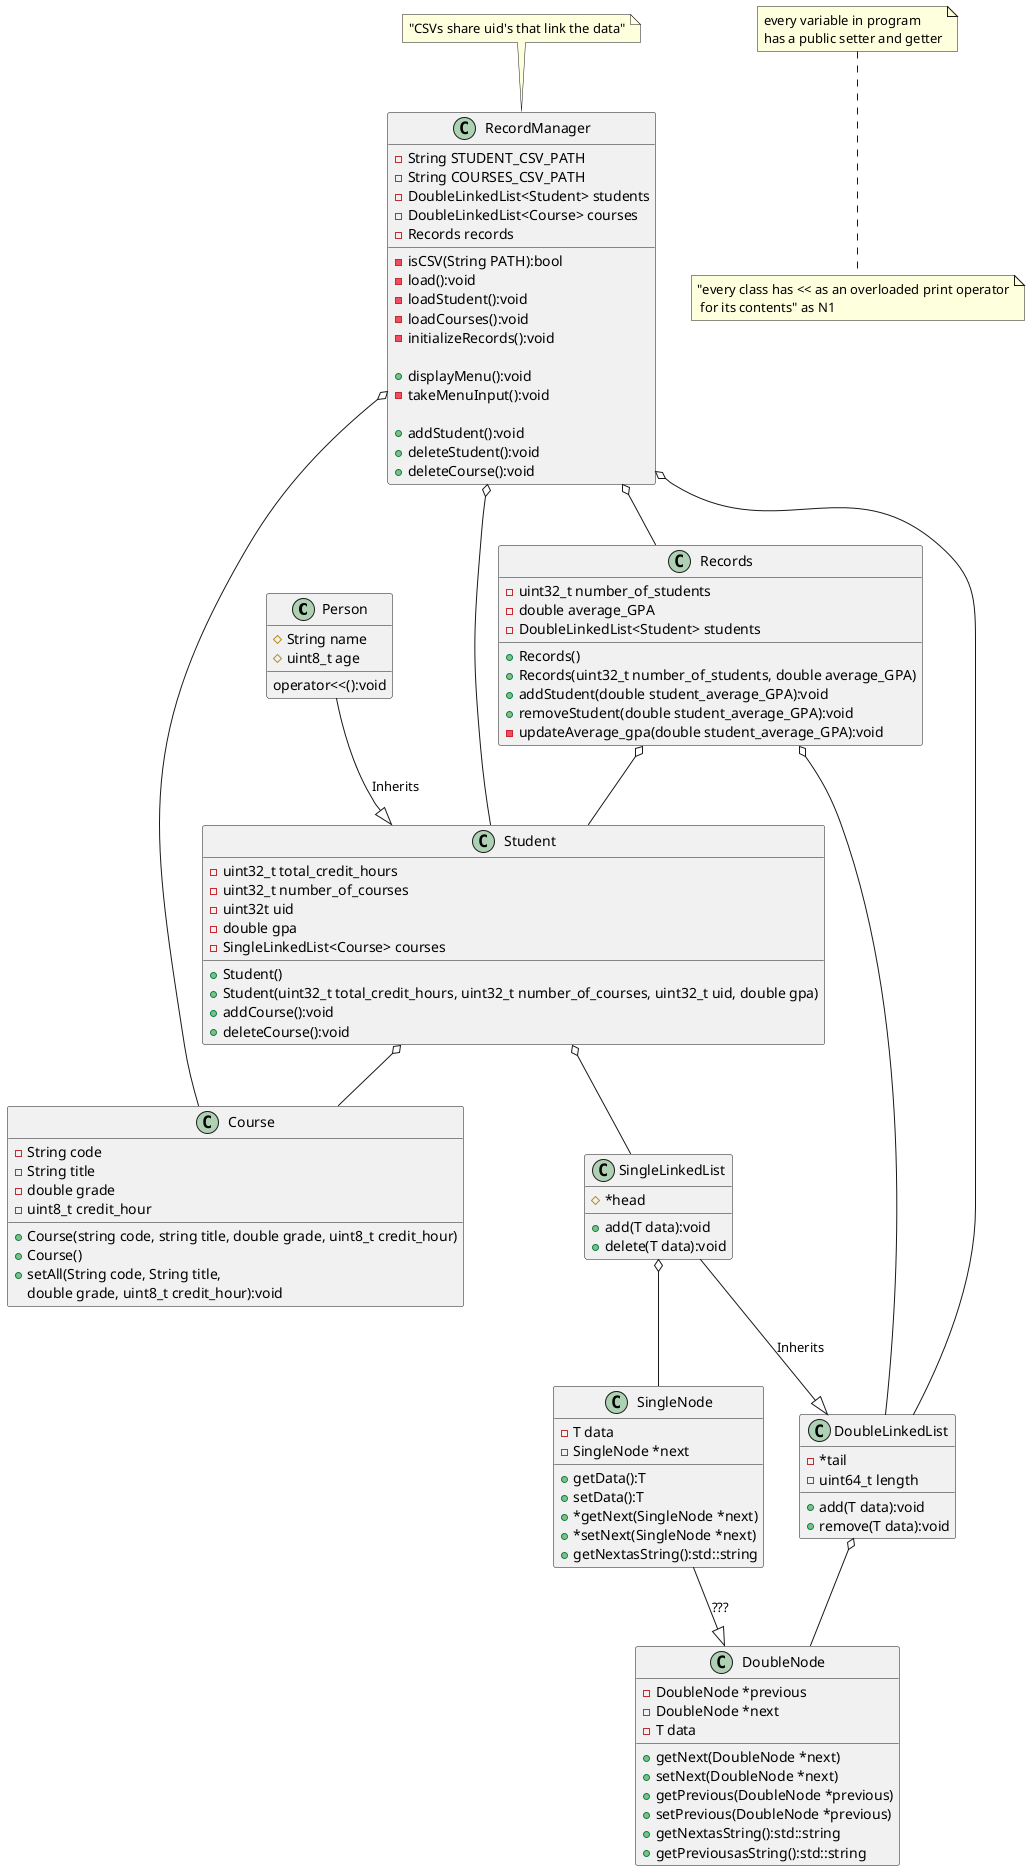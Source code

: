 @startuml

class Person {
    #String name
    #uint8_t age

    operator<<():void
}

class Course {
    -String code
    -String title
    -double grade
    -uint8_t credit_hour

    +Course(string code, string title, double grade, uint8_t credit_hour)
    +Course()
    +setAll(String code, String title,
        double grade, uint8_t credit_hour):void
}
class SingleLinkedList{
    #*head

    +add(T data):void
    +delete(T data):void
}
class DoubleLinkedList{
    -*tail
    -uint64_t length

    +add(T data):void
    +remove(T data):void
}
class SingleNode{
    -T data
    -SingleNode *next

    +getData():T
    +setData():T
    +*getNext(SingleNode *next)
    +*setNext(SingleNode *next)
    +getNextasString():std::string
}
class DoubleNode{
    -DoubleNode *previous
    -DoubleNode *next
    -T data

    +getNext(DoubleNode *next)
    +setNext(DoubleNode *next)
    +getPrevious(DoubleNode *previous)
    +setPrevious(DoubleNode *previous)
    +getNextasString():std::string
    +getPreviousasString():std::string
}
class RecordManager{
    -String STUDENT_CSV_PATH
    -String COURSES_CSV_PATH
    -DoubleLinkedList<Student> students
    -DoubleLinkedList<Course> courses
    -Records records

    -isCSV(String PATH):bool
    -load():void
    -loadStudent():void
    -loadCourses():void
    -initializeRecords():void

    +displayMenu():void
    -takeMenuInput():void

    +addStudent():void
    +deleteStudent():void
    +deleteCourse():void
}
class Student{
    -uint32_t total_credit_hours
    -uint32_t number_of_courses
    -uint32t uid
    -double gpa
    -SingleLinkedList<Course> courses

    +Student()
    +Student(uint32_t total_credit_hours, uint32_t number_of_courses, uint32_t uid, double gpa)
    +addCourse():void
    +deleteCourse():void
}
class Records{
    -uint32_t number_of_students
    -double average_GPA
    -DoubleLinkedList<Student> students

    +Records()
    +Records(uint32_t number_of_students, double average_GPA)
    +addStudent(double student_average_GPA):void
    +removeStudent(double student_average_GPA):void
    -updateAverage_gpa(double student_average_GPA):void
}
Person --|> Student : Inherits
Student o-- SingleLinkedList
Records o-- DoubleLinkedList
Student o-- Course
Records o-- Student
RecordManager o-- DoubleLinkedList
RecordManager o-- Records
RecordManager o-- Student
RecordManager o-- Course
SingleLinkedList o-- SingleNode
DoubleLinkedList o-- DoubleNode

SingleLinkedList --|> DoubleLinkedList : Inherits
SingleNode --|> DoubleNode : ???

note "every variable in program\nhas a public setter and getter" as N2
note bottom of N2 : "every class has << as an overloaded print operator\n for its contents" as N1
note top of RecordManager : "CSVs share uid's that link the data"
@enduml


